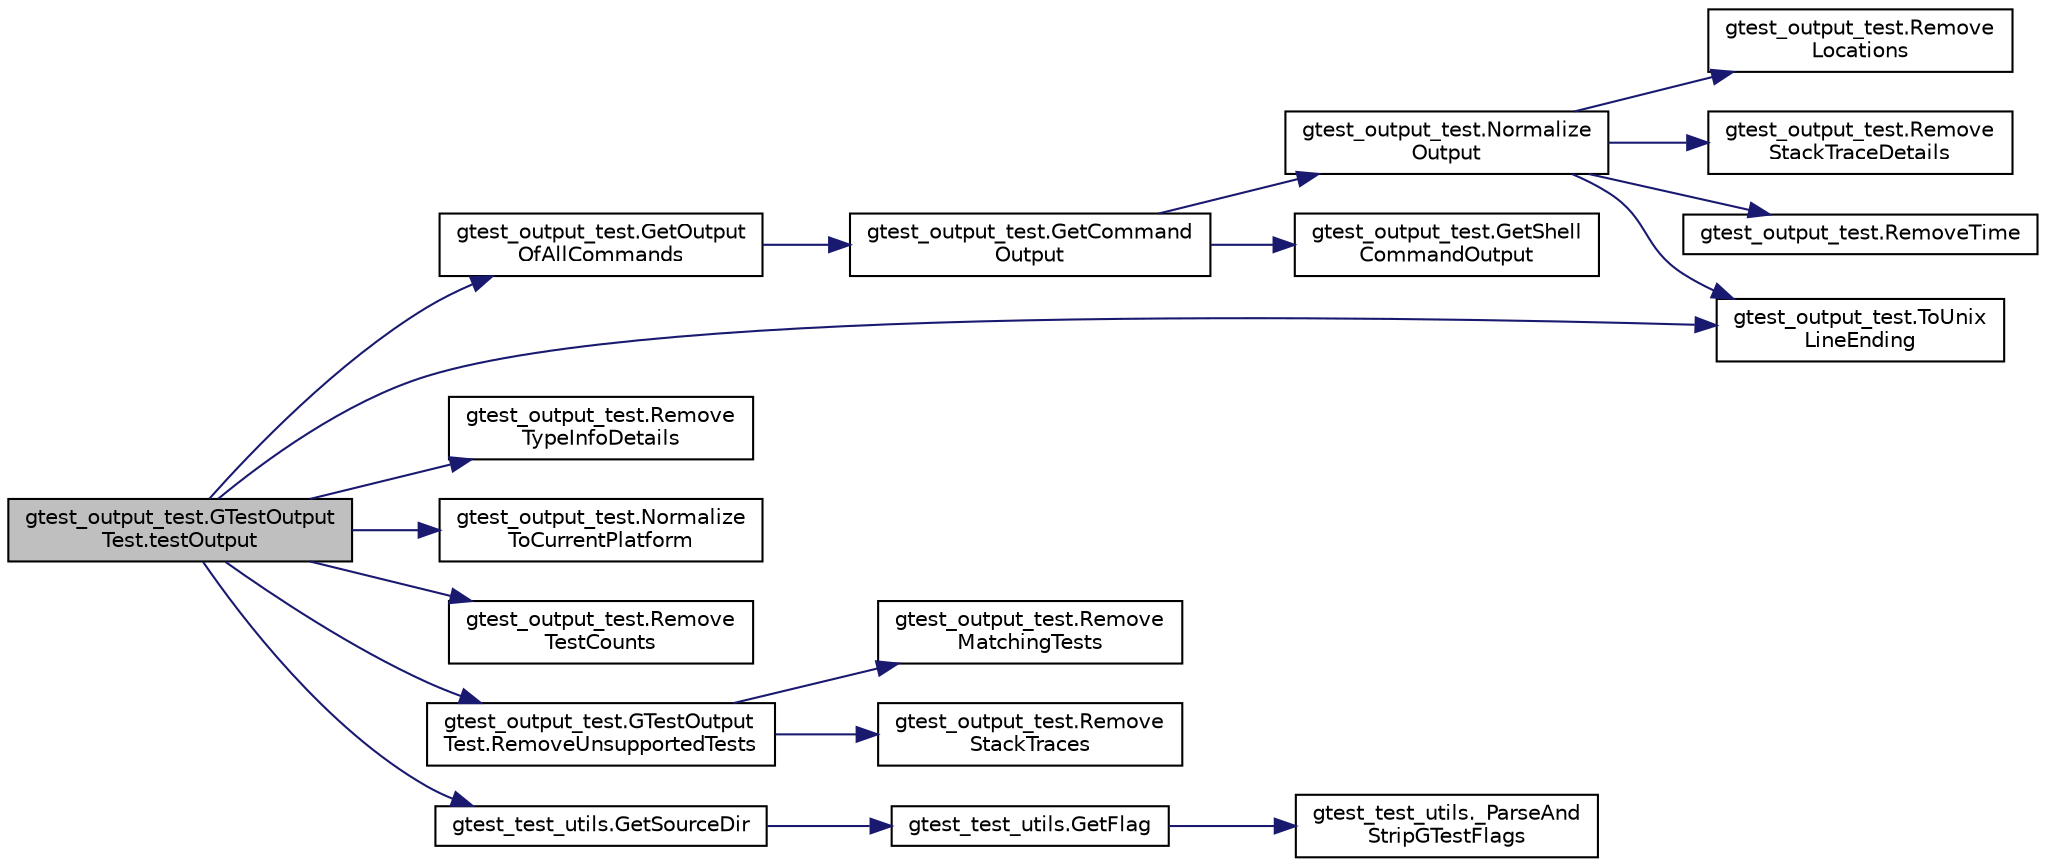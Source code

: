 digraph "gtest_output_test.GTestOutputTest.testOutput"
{
  edge [fontname="Helvetica",fontsize="10",labelfontname="Helvetica",labelfontsize="10"];
  node [fontname="Helvetica",fontsize="10",shape=record];
  rankdir="LR";
  Node5 [label="gtest_output_test.GTestOutput\lTest.testOutput",height=0.2,width=0.4,color="black", fillcolor="grey75", style="filled", fontcolor="black"];
  Node5 -> Node6 [color="midnightblue",fontsize="10",style="solid",fontname="Helvetica"];
  Node6 [label="gtest_output_test.GetOutput\lOfAllCommands",height=0.2,width=0.4,color="black", fillcolor="white", style="filled",URL="$d6/dc2/namespacegtest__output__test.html#a9d88a4a9a91b97a369abac2170a23ebe"];
  Node6 -> Node7 [color="midnightblue",fontsize="10",style="solid",fontname="Helvetica"];
  Node7 [label="gtest_output_test.GetCommand\lOutput",height=0.2,width=0.4,color="black", fillcolor="white", style="filled",URL="$d6/dc2/namespacegtest__output__test.html#a953ec555d073485fbc7d9a092e8f1dea"];
  Node7 -> Node8 [color="midnightblue",fontsize="10",style="solid",fontname="Helvetica"];
  Node8 [label="gtest_output_test.Normalize\lOutput",height=0.2,width=0.4,color="black", fillcolor="white", style="filled",URL="$d6/dc2/namespacegtest__output__test.html#a457700303177f330388e249a23b0c63a"];
  Node8 -> Node9 [color="midnightblue",fontsize="10",style="solid",fontname="Helvetica"];
  Node9 [label="gtest_output_test.ToUnix\lLineEnding",height=0.2,width=0.4,color="black", fillcolor="white", style="filled",URL="$d6/dc2/namespacegtest__output__test.html#aa9ee981e855b986a7fc513a4ab68dd3e"];
  Node8 -> Node10 [color="midnightblue",fontsize="10",style="solid",fontname="Helvetica"];
  Node10 [label="gtest_output_test.Remove\lLocations",height=0.2,width=0.4,color="black", fillcolor="white", style="filled",URL="$d6/dc2/namespacegtest__output__test.html#ad5ff97e572c5ef7aaf1a414eb52282cf"];
  Node8 -> Node11 [color="midnightblue",fontsize="10",style="solid",fontname="Helvetica"];
  Node11 [label="gtest_output_test.Remove\lStackTraceDetails",height=0.2,width=0.4,color="black", fillcolor="white", style="filled",URL="$d6/dc2/namespacegtest__output__test.html#a15bbf618beea12685dc5c9630ec18120"];
  Node8 -> Node12 [color="midnightblue",fontsize="10",style="solid",fontname="Helvetica"];
  Node12 [label="gtest_output_test.RemoveTime",height=0.2,width=0.4,color="black", fillcolor="white", style="filled",URL="$d6/dc2/namespacegtest__output__test.html#a2f40fbdd1c9f47da27109abb3fd2d80d"];
  Node7 -> Node13 [color="midnightblue",fontsize="10",style="solid",fontname="Helvetica"];
  Node13 [label="gtest_output_test.GetShell\lCommandOutput",height=0.2,width=0.4,color="black", fillcolor="white", style="filled",URL="$d6/dc2/namespacegtest__output__test.html#a0dbdd37611259249a58ab13ed60d8172"];
  Node5 -> Node9 [color="midnightblue",fontsize="10",style="solid",fontname="Helvetica"];
  Node5 -> Node14 [color="midnightblue",fontsize="10",style="solid",fontname="Helvetica"];
  Node14 [label="gtest_output_test.Remove\lTypeInfoDetails",height=0.2,width=0.4,color="black", fillcolor="white", style="filled",URL="$d6/dc2/namespacegtest__output__test.html#addbdacea2fbdaacb3a0328425b3218c9"];
  Node5 -> Node15 [color="midnightblue",fontsize="10",style="solid",fontname="Helvetica"];
  Node15 [label="gtest_output_test.Normalize\lToCurrentPlatform",height=0.2,width=0.4,color="black", fillcolor="white", style="filled",URL="$d6/dc2/namespacegtest__output__test.html#a597325056856f8805a518c2952a3233e"];
  Node5 -> Node16 [color="midnightblue",fontsize="10",style="solid",fontname="Helvetica"];
  Node16 [label="gtest_output_test.Remove\lTestCounts",height=0.2,width=0.4,color="black", fillcolor="white", style="filled",URL="$d6/dc2/namespacegtest__output__test.html#a74ae74aaa09cc2651aabbec468a878d9"];
  Node5 -> Node17 [color="midnightblue",fontsize="10",style="solid",fontname="Helvetica"];
  Node17 [label="gtest_output_test.GTestOutput\lTest.RemoveUnsupportedTests",height=0.2,width=0.4,color="black", fillcolor="white", style="filled",URL="$de/dbd/classgtest__output__test_1_1_g_test_output_test.html#a63f62268f795adfc5ca91514dbec2873"];
  Node17 -> Node18 [color="midnightblue",fontsize="10",style="solid",fontname="Helvetica"];
  Node18 [label="gtest_output_test.Remove\lMatchingTests",height=0.2,width=0.4,color="black", fillcolor="white", style="filled",URL="$d6/dc2/namespacegtest__output__test.html#ad1c5969bc410dc44be069ab453ce8840"];
  Node17 -> Node19 [color="midnightblue",fontsize="10",style="solid",fontname="Helvetica"];
  Node19 [label="gtest_output_test.Remove\lStackTraces",height=0.2,width=0.4,color="black", fillcolor="white", style="filled",URL="$d6/dc2/namespacegtest__output__test.html#a5fa2201583a11780279aa720dea5dd4e"];
  Node5 -> Node20 [color="midnightblue",fontsize="10",style="solid",fontname="Helvetica"];
  Node20 [label="gtest_test_utils.GetSourceDir",height=0.2,width=0.4,color="black", fillcolor="white", style="filled",URL="$d2/d4a/namespacegtest__test__utils.html#aaff66cb0980804d8bd57dc719d4b5518"];
  Node20 -> Node21 [color="midnightblue",fontsize="10",style="solid",fontname="Helvetica"];
  Node21 [label="gtest_test_utils.GetFlag",height=0.2,width=0.4,color="black", fillcolor="white", style="filled",URL="$d2/d4a/namespacegtest__test__utils.html#a052da74a5e39162480daf3a4d8eff9a6"];
  Node21 -> Node22 [color="midnightblue",fontsize="10",style="solid",fontname="Helvetica"];
  Node22 [label="gtest_test_utils._ParseAnd\lStripGTestFlags",height=0.2,width=0.4,color="black", fillcolor="white", style="filled",URL="$d2/d4a/namespacegtest__test__utils.html#a05ad62af6574fd7e4fa2cc7c952c4f0b"];
}
